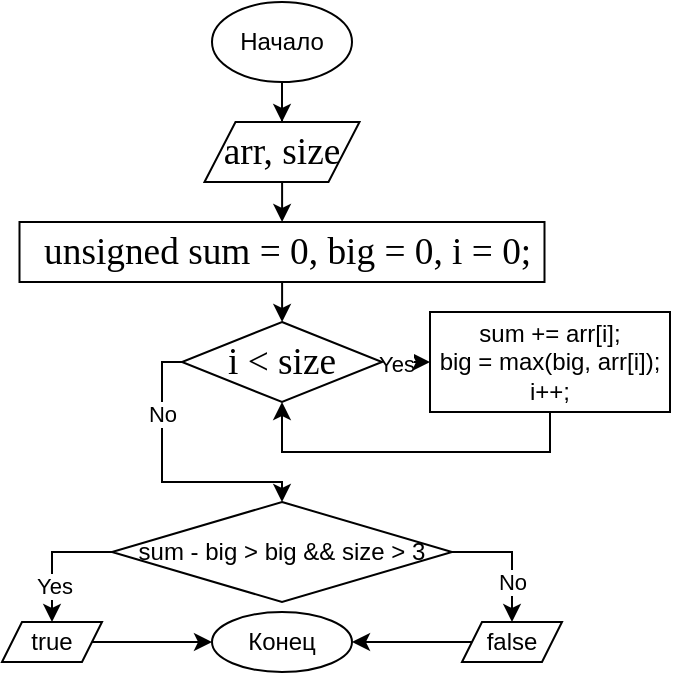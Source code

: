 <mxfile version="13.1.5" type="device"><diagram id="C5RBs43oDa-KdzZeNtuy" name="Page-1"><mxGraphModel dx="927" dy="409" grid="1" gridSize="10" guides="1" tooltips="1" connect="1" arrows="1" fold="1" page="1" pageScale="1" pageWidth="827" pageHeight="1169" math="0" shadow="0"><root><mxCell id="WIyWlLk6GJQsqaUBKTNV-0"/><mxCell id="WIyWlLk6GJQsqaUBKTNV-1" parent="WIyWlLk6GJQsqaUBKTNV-0"/><mxCell id="hzRiJR8K_pWHgd44_eGp-542" style="edgeStyle=orthogonalEdgeStyle;rounded=0;orthogonalLoop=1;jettySize=auto;html=1;entryX=0.5;entryY=0;entryDx=0;entryDy=0;" edge="1" parent="WIyWlLk6GJQsqaUBKTNV-1" source="hzRiJR8K_pWHgd44_eGp-397" target="hzRiJR8K_pWHgd44_eGp-513"><mxGeometry relative="1" as="geometry"/></mxCell><mxCell id="hzRiJR8K_pWHgd44_eGp-397" value="Начало" style="ellipse;whiteSpace=wrap;html=1;" vertex="1" parent="WIyWlLk6GJQsqaUBKTNV-1"><mxGeometry x="245" y="30" width="70" height="40" as="geometry"/></mxCell><mxCell id="hzRiJR8K_pWHgd44_eGp-451" value="Конец" style="ellipse;whiteSpace=wrap;html=1;" vertex="1" parent="WIyWlLk6GJQsqaUBKTNV-1"><mxGeometry x="245" y="335" width="70" height="30" as="geometry"/></mxCell><mxCell id="hzRiJR8K_pWHgd44_eGp-543" style="edgeStyle=orthogonalEdgeStyle;rounded=0;orthogonalLoop=1;jettySize=auto;html=1;entryX=0.5;entryY=0;entryDx=0;entryDy=0;" edge="1" parent="WIyWlLk6GJQsqaUBKTNV-1" source="hzRiJR8K_pWHgd44_eGp-513" target="hzRiJR8K_pWHgd44_eGp-515"><mxGeometry relative="1" as="geometry"/></mxCell><mxCell id="hzRiJR8K_pWHgd44_eGp-513" value="&lt;span lang=&quot;EN-US&quot; style=&quot;font-size: 14pt ; font-family: &amp;#34;times new roman&amp;#34; , serif&quot;&gt;arr, size&lt;/span&gt;&lt;span style=&quot;font-size: medium&quot;&gt;&lt;/span&gt;" style="shape=parallelogram;perimeter=parallelogramPerimeter;whiteSpace=wrap;html=1;" vertex="1" parent="WIyWlLk6GJQsqaUBKTNV-1"><mxGeometry x="241.25" y="90" width="77.5" height="30" as="geometry"/></mxCell><mxCell id="hzRiJR8K_pWHgd44_eGp-544" style="edgeStyle=orthogonalEdgeStyle;rounded=0;orthogonalLoop=1;jettySize=auto;html=1;entryX=0.5;entryY=0;entryDx=0;entryDy=0;" edge="1" parent="WIyWlLk6GJQsqaUBKTNV-1" source="hzRiJR8K_pWHgd44_eGp-515" target="hzRiJR8K_pWHgd44_eGp-519"><mxGeometry relative="1" as="geometry"/></mxCell><mxCell id="hzRiJR8K_pWHgd44_eGp-515" value="&lt;p class=&quot;MsoNormal&quot; style=&quot;margin: 0cm 0cm 0.0pt ; font-size: 12pt ; font-family: &amp;#34;times new roman&amp;#34; , serif&quot;&gt;&lt;span lang=&quot;EN-US&quot; style=&quot;font-size: 14pt ; font-family: &amp;#34;times new roman&amp;#34; , serif&quot;&gt;&amp;nbsp;unsigned sum = 0, big = 0, i = 0;&lt;/span&gt;&lt;span style=&quot;font-size: medium&quot;&gt;&lt;/span&gt;&lt;br&gt;&lt;/p&gt;" style="rounded=0;whiteSpace=wrap;html=1;" vertex="1" parent="WIyWlLk6GJQsqaUBKTNV-1"><mxGeometry x="148.75" y="140" width="262.5" height="30" as="geometry"/></mxCell><mxCell id="hzRiJR8K_pWHgd44_eGp-549" style="edgeStyle=orthogonalEdgeStyle;rounded=0;orthogonalLoop=1;jettySize=auto;html=1;entryX=0;entryY=0.5;entryDx=0;entryDy=0;" edge="1" parent="WIyWlLk6GJQsqaUBKTNV-1" source="hzRiJR8K_pWHgd44_eGp-519" target="hzRiJR8K_pWHgd44_eGp-545"><mxGeometry relative="1" as="geometry"/></mxCell><mxCell id="hzRiJR8K_pWHgd44_eGp-550" value="Yes" style="edgeLabel;html=1;align=center;verticalAlign=middle;resizable=0;points=[];" vertex="1" connectable="0" parent="hzRiJR8K_pWHgd44_eGp-549"><mxGeometry x="-0.774" y="-1" relative="1" as="geometry"><mxPoint as="offset"/></mxGeometry></mxCell><mxCell id="hzRiJR8K_pWHgd44_eGp-553" style="edgeStyle=orthogonalEdgeStyle;rounded=0;orthogonalLoop=1;jettySize=auto;html=1;entryX=0.5;entryY=0;entryDx=0;entryDy=0;" edge="1" parent="WIyWlLk6GJQsqaUBKTNV-1" source="hzRiJR8K_pWHgd44_eGp-519" target="hzRiJR8K_pWHgd44_eGp-552"><mxGeometry relative="1" as="geometry"><Array as="points"><mxPoint x="220" y="210"/><mxPoint x="220" y="270"/><mxPoint x="280" y="270"/></Array></mxGeometry></mxCell><mxCell id="hzRiJR8K_pWHgd44_eGp-554" value="No" style="edgeLabel;html=1;align=center;verticalAlign=middle;resizable=0;points=[];" vertex="1" connectable="0" parent="hzRiJR8K_pWHgd44_eGp-553"><mxGeometry x="-0.495" relative="1" as="geometry"><mxPoint as="offset"/></mxGeometry></mxCell><mxCell id="hzRiJR8K_pWHgd44_eGp-519" value="&lt;span lang=&quot;EN-US&quot; style=&quot;font-size: 14pt ; font-family: &amp;#34;times new roman&amp;#34; , serif&quot;&gt;i &amp;lt; size&lt;/span&gt;&lt;span style=&quot;font-size: medium&quot;&gt;&lt;/span&gt;" style="rhombus;whiteSpace=wrap;html=1;" vertex="1" parent="WIyWlLk6GJQsqaUBKTNV-1"><mxGeometry x="230" y="190" width="100" height="40" as="geometry"/></mxCell><mxCell id="hzRiJR8K_pWHgd44_eGp-520" style="edgeStyle=orthogonalEdgeStyle;rounded=0;orthogonalLoop=1;jettySize=auto;html=1;exitX=0.5;exitY=1;exitDx=0;exitDy=0;" edge="1" parent="WIyWlLk6GJQsqaUBKTNV-1" source="hzRiJR8K_pWHgd44_eGp-519" target="hzRiJR8K_pWHgd44_eGp-519"><mxGeometry relative="1" as="geometry"/></mxCell><mxCell id="hzRiJR8K_pWHgd44_eGp-551" style="edgeStyle=orthogonalEdgeStyle;rounded=0;orthogonalLoop=1;jettySize=auto;html=1;entryX=0.5;entryY=1;entryDx=0;entryDy=0;" edge="1" parent="WIyWlLk6GJQsqaUBKTNV-1" source="hzRiJR8K_pWHgd44_eGp-545" target="hzRiJR8K_pWHgd44_eGp-519"><mxGeometry relative="1" as="geometry"><Array as="points"><mxPoint x="414" y="255"/><mxPoint x="280" y="255"/></Array></mxGeometry></mxCell><mxCell id="hzRiJR8K_pWHgd44_eGp-545" value="&lt;div&gt;sum += arr[i];&lt;/div&gt;&lt;div&gt;big = max(big, arr[i]);&lt;br&gt;i++;&lt;/div&gt;" style="rounded=0;whiteSpace=wrap;html=1;" vertex="1" parent="WIyWlLk6GJQsqaUBKTNV-1"><mxGeometry x="354" y="185" width="120" height="50" as="geometry"/></mxCell><mxCell id="hzRiJR8K_pWHgd44_eGp-558" style="edgeStyle=orthogonalEdgeStyle;rounded=0;orthogonalLoop=1;jettySize=auto;html=1;entryX=0.5;entryY=0;entryDx=0;entryDy=0;" edge="1" parent="WIyWlLk6GJQsqaUBKTNV-1" source="hzRiJR8K_pWHgd44_eGp-552" target="hzRiJR8K_pWHgd44_eGp-556"><mxGeometry relative="1" as="geometry"/></mxCell><mxCell id="hzRiJR8K_pWHgd44_eGp-559" value="No" style="edgeLabel;html=1;align=center;verticalAlign=middle;resizable=0;points=[];" vertex="1" connectable="0" parent="hzRiJR8K_pWHgd44_eGp-558"><mxGeometry x="0.39" relative="1" as="geometry"><mxPoint as="offset"/></mxGeometry></mxCell><mxCell id="hzRiJR8K_pWHgd44_eGp-561" style="edgeStyle=orthogonalEdgeStyle;rounded=0;orthogonalLoop=1;jettySize=auto;html=1;entryX=0.5;entryY=0;entryDx=0;entryDy=0;" edge="1" parent="WIyWlLk6GJQsqaUBKTNV-1" source="hzRiJR8K_pWHgd44_eGp-552" target="hzRiJR8K_pWHgd44_eGp-555"><mxGeometry relative="1" as="geometry"/></mxCell><mxCell id="hzRiJR8K_pWHgd44_eGp-563" value="Yes" style="edgeLabel;html=1;align=center;verticalAlign=middle;resizable=0;points=[];" vertex="1" connectable="0" parent="hzRiJR8K_pWHgd44_eGp-561"><mxGeometry x="0.441" y="1" relative="1" as="geometry"><mxPoint as="offset"/></mxGeometry></mxCell><mxCell id="hzRiJR8K_pWHgd44_eGp-552" value="sum - big &amp;gt; big &amp;amp;&amp;amp; size &amp;gt; 3" style="rhombus;whiteSpace=wrap;html=1;" vertex="1" parent="WIyWlLk6GJQsqaUBKTNV-1"><mxGeometry x="195" y="280" width="170" height="50" as="geometry"/></mxCell><mxCell id="hzRiJR8K_pWHgd44_eGp-564" style="edgeStyle=orthogonalEdgeStyle;rounded=0;orthogonalLoop=1;jettySize=auto;html=1;entryX=0;entryY=0.5;entryDx=0;entryDy=0;" edge="1" parent="WIyWlLk6GJQsqaUBKTNV-1" source="hzRiJR8K_pWHgd44_eGp-555" target="hzRiJR8K_pWHgd44_eGp-451"><mxGeometry relative="1" as="geometry"/></mxCell><mxCell id="hzRiJR8K_pWHgd44_eGp-555" value="true" style="shape=parallelogram;perimeter=parallelogramPerimeter;whiteSpace=wrap;html=1;" vertex="1" parent="WIyWlLk6GJQsqaUBKTNV-1"><mxGeometry x="140" y="340" width="50" height="20" as="geometry"/></mxCell><mxCell id="hzRiJR8K_pWHgd44_eGp-565" style="edgeStyle=orthogonalEdgeStyle;rounded=0;orthogonalLoop=1;jettySize=auto;html=1;entryX=1;entryY=0.5;entryDx=0;entryDy=0;" edge="1" parent="WIyWlLk6GJQsqaUBKTNV-1" source="hzRiJR8K_pWHgd44_eGp-556" target="hzRiJR8K_pWHgd44_eGp-451"><mxGeometry relative="1" as="geometry"/></mxCell><mxCell id="hzRiJR8K_pWHgd44_eGp-556" value="false" style="shape=parallelogram;perimeter=parallelogramPerimeter;whiteSpace=wrap;html=1;" vertex="1" parent="WIyWlLk6GJQsqaUBKTNV-1"><mxGeometry x="370" y="340" width="50" height="20" as="geometry"/></mxCell><mxCell id="hzRiJR8K_pWHgd44_eGp-566" style="edgeStyle=orthogonalEdgeStyle;rounded=0;orthogonalLoop=1;jettySize=auto;html=1;exitX=0.5;exitY=1;exitDx=0;exitDy=0;" edge="1" parent="WIyWlLk6GJQsqaUBKTNV-1" source="hzRiJR8K_pWHgd44_eGp-451" target="hzRiJR8K_pWHgd44_eGp-451"><mxGeometry relative="1" as="geometry"/></mxCell></root></mxGraphModel></diagram></mxfile>